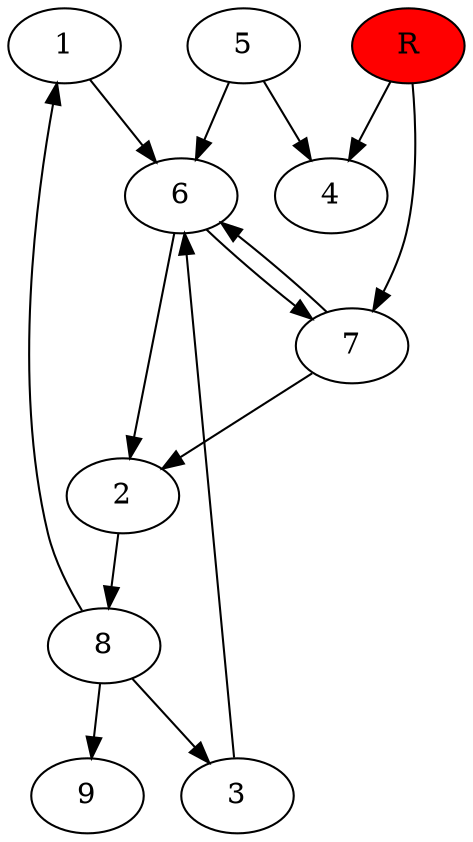 digraph prb37701 {
	1
	2
	3
	4
	5
	6
	7
	8
	R [fillcolor="#ff0000" style=filled]
	1 -> 6
	2 -> 8
	3 -> 6
	5 -> 4
	5 -> 6
	6 -> 2
	6 -> 7
	7 -> 2
	7 -> 6
	8 -> 1
	8 -> 3
	8 -> 9
	R -> 4
	R -> 7
}
